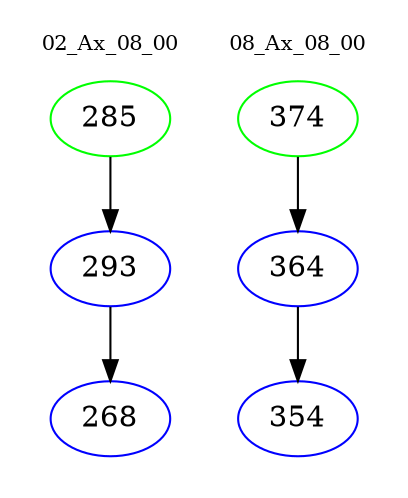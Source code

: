 digraph{
subgraph cluster_0 {
color = white
label = "02_Ax_08_00";
fontsize=10;
T0_285 [label="285", color="green"]
T0_285 -> T0_293 [color="black"]
T0_293 [label="293", color="blue"]
T0_293 -> T0_268 [color="black"]
T0_268 [label="268", color="blue"]
}
subgraph cluster_1 {
color = white
label = "08_Ax_08_00";
fontsize=10;
T1_374 [label="374", color="green"]
T1_374 -> T1_364 [color="black"]
T1_364 [label="364", color="blue"]
T1_364 -> T1_354 [color="black"]
T1_354 [label="354", color="blue"]
}
}
